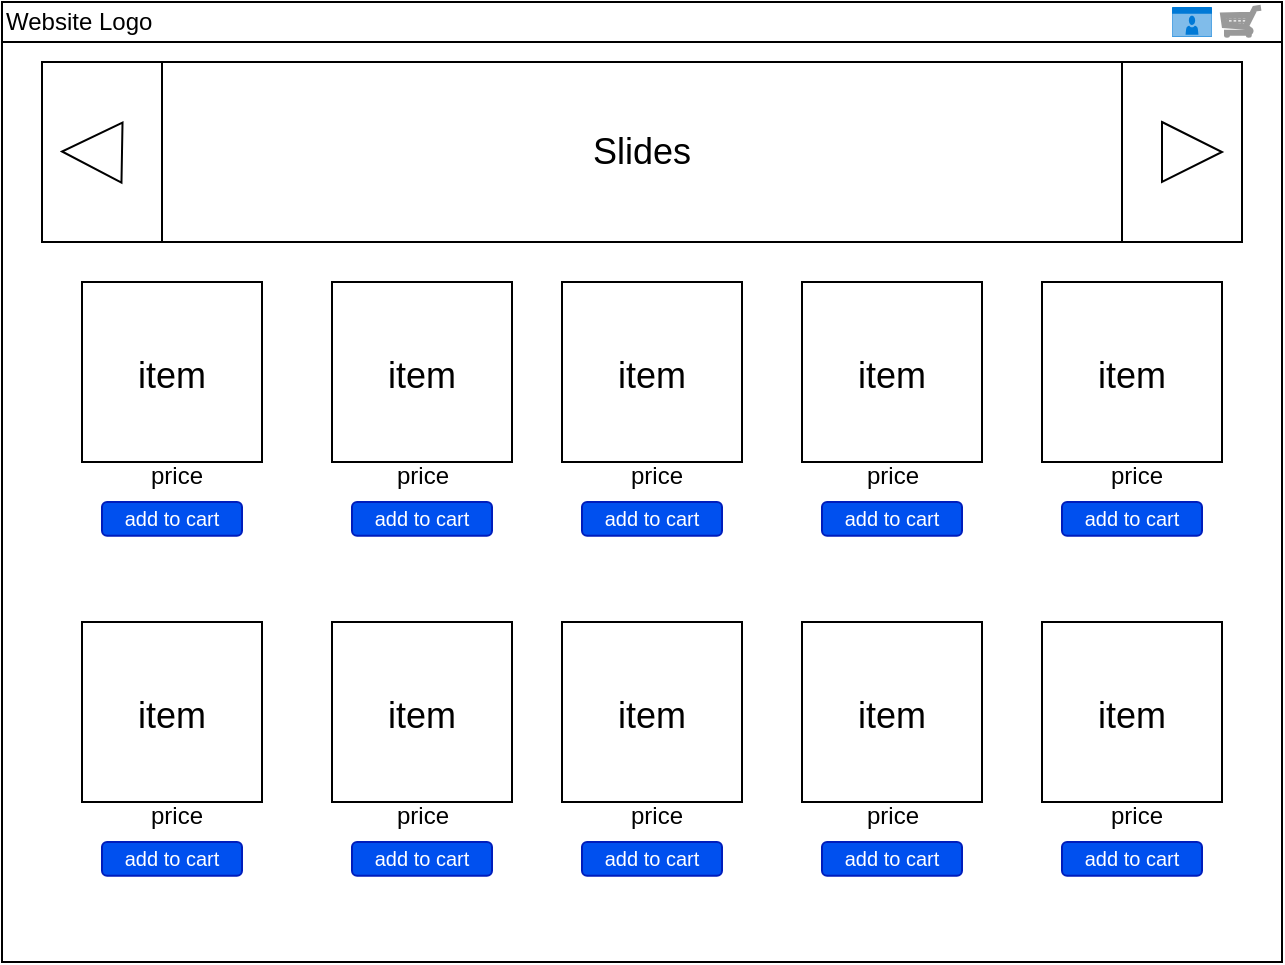 <mxfile>
    <diagram id="aTF_R-xJGKnUifK7_rEX" name="Page-1">
        <mxGraphModel dx="708" dy="611" grid="1" gridSize="10" guides="1" tooltips="1" connect="1" arrows="1" fold="1" page="1" pageScale="1" pageWidth="850" pageHeight="1100" math="0" shadow="0">
            <root>
                <mxCell id="0"/>
                <mxCell id="1" parent="0"/>
                <mxCell id="2" value="" style="rounded=0;whiteSpace=wrap;html=1;" parent="1" vertex="1">
                    <mxGeometry x="170" y="140" width="640" height="480" as="geometry"/>
                </mxCell>
                <mxCell id="3" value="Website Logo &lt;span style=&quot;white-space: pre;&quot;&gt;&#9;&lt;/span&gt;&lt;span style=&quot;white-space: pre;&quot;&gt;&#9;&lt;/span&gt;&lt;span style=&quot;white-space: pre;&quot;&gt;&#9;&lt;/span&gt;&lt;span style=&quot;white-space: pre;&quot;&gt;&#9;&lt;/span&gt;&lt;span style=&quot;white-space: pre;&quot;&gt;&#9;&lt;/span&gt;&lt;span style=&quot;white-space: pre;&quot;&gt;&#9;&lt;/span&gt;&lt;span style=&quot;white-space: pre;&quot;&gt;&#9;&lt;/span&gt;&lt;span style=&quot;white-space: pre;&quot;&gt;&#9;&lt;/span&gt;&lt;span style=&quot;white-space: pre;&quot;&gt;&#9;&lt;/span&gt;&lt;span style=&quot;white-space: pre;&quot;&gt;&#9;&lt;/span&gt;&lt;span style=&quot;white-space: pre;&quot;&gt;&#9;&lt;/span&gt;&lt;span style=&quot;white-space: pre;&quot;&gt;&#9;&lt;/span&gt;&lt;span style=&quot;white-space: pre;&quot;&gt;&#9;&lt;/span&gt;&lt;span style=&quot;white-space: pre;&quot;&gt;&#9;&lt;/span&gt;&amp;nbsp; &amp;nbsp; &amp;nbsp; &amp;nbsp; &lt;span style=&quot;white-space: pre;&quot;&gt;&#9;&lt;/span&gt;&amp;nbsp; &amp;nbsp;&lt;span style=&quot;white-space: pre;&quot;&gt;&#9;&lt;/span&gt;&lt;span style=&quot;white-space: pre;&quot;&gt;&#9;&lt;/span&gt;&lt;span style=&quot;white-space: pre;&quot;&gt;&#9;&lt;/span&gt;&lt;span style=&quot;white-space: pre;&quot;&gt;&#9;&lt;/span&gt;" style="rounded=0;whiteSpace=wrap;html=1;align=left;" parent="1" vertex="1">
                    <mxGeometry x="170" y="140" width="640" height="20" as="geometry"/>
                </mxCell>
                <mxCell id="5" value="" style="whiteSpace=wrap;html=1;aspect=fixed;fontSize=24;" parent="1" vertex="1">
                    <mxGeometry x="210" y="280" width="90" height="90" as="geometry"/>
                </mxCell>
                <mxCell id="10" value="" style="whiteSpace=wrap;html=1;aspect=fixed;fontSize=24;" parent="1" vertex="1">
                    <mxGeometry x="335" y="280" width="90" height="90" as="geometry"/>
                </mxCell>
                <mxCell id="14" value="&lt;font style=&quot;font-size: 18px;&quot;&gt;item&lt;/font&gt;" style="text;html=1;strokeColor=none;fillColor=none;align=center;verticalAlign=middle;whiteSpace=wrap;rounded=0;fontSize=24;" parent="1" vertex="1">
                    <mxGeometry x="225" y="310" width="60" height="30" as="geometry"/>
                </mxCell>
                <mxCell id="15" value="&lt;font style=&quot;font-size: 18px;&quot;&gt;item&lt;/font&gt;" style="text;html=1;strokeColor=none;fillColor=none;align=center;verticalAlign=middle;whiteSpace=wrap;rounded=0;fontSize=24;" parent="1" vertex="1">
                    <mxGeometry x="350" y="310" width="60" height="30" as="geometry"/>
                </mxCell>
                <mxCell id="27" value="" style="shape=process;whiteSpace=wrap;html=1;backgroundOutline=1;fontSize=18;align=left;" parent="1" vertex="1">
                    <mxGeometry x="190" y="170" width="600" height="90" as="geometry"/>
                </mxCell>
                <mxCell id="29" value="" style="triangle;whiteSpace=wrap;html=1;fontSize=18;rotation=-179;" parent="1" vertex="1">
                    <mxGeometry x="200.0" y="200" width="30" height="30" as="geometry"/>
                </mxCell>
                <mxCell id="30" value="" style="triangle;whiteSpace=wrap;html=1;fontSize=18;rotation=0;" parent="1" vertex="1">
                    <mxGeometry x="750" y="200" width="30" height="30" as="geometry"/>
                </mxCell>
                <mxCell id="31" value="Slides" style="text;html=1;strokeColor=none;fillColor=none;align=center;verticalAlign=middle;whiteSpace=wrap;rounded=0;fontSize=18;" parent="1" vertex="1">
                    <mxGeometry x="460" y="200" width="60" height="30" as="geometry"/>
                </mxCell>
                <mxCell id="54" value="add to cart" style="rounded=1;html=1;shadow=0;dashed=0;whiteSpace=wrap;fontSize=10;fillColor=#0050ef;align=center;strokeColor=#001DBC;fontColor=#ffffff;" parent="1" vertex="1">
                    <mxGeometry x="220" y="390" width="70" height="16.88" as="geometry"/>
                </mxCell>
                <mxCell id="55" value="&lt;font style=&quot;font-size: 12px;&quot;&gt;price&lt;/font&gt;" style="text;html=1;strokeColor=none;fillColor=none;align=center;verticalAlign=middle;whiteSpace=wrap;rounded=0;fontSize=18;" parent="1" vertex="1">
                    <mxGeometry x="230" y="370" width="55" height="10" as="geometry"/>
                </mxCell>
                <mxCell id="56" value="add to cart" style="rounded=1;html=1;shadow=0;dashed=0;whiteSpace=wrap;fontSize=10;fillColor=#0050ef;align=center;strokeColor=#001DBC;fontColor=#ffffff;" parent="1" vertex="1">
                    <mxGeometry x="345" y="390" width="70" height="16.88" as="geometry"/>
                </mxCell>
                <mxCell id="57" value="&lt;font style=&quot;font-size: 12px;&quot;&gt;price&lt;/font&gt;" style="text;html=1;strokeColor=none;fillColor=none;align=center;verticalAlign=middle;whiteSpace=wrap;rounded=0;fontSize=18;" parent="1" vertex="1">
                    <mxGeometry x="352.5" y="370" width="55" height="10" as="geometry"/>
                </mxCell>
                <mxCell id="58" value="" style="whiteSpace=wrap;html=1;aspect=fixed;fontSize=24;" parent="1" vertex="1">
                    <mxGeometry x="450" y="280" width="90" height="90" as="geometry"/>
                </mxCell>
                <mxCell id="59" value="" style="whiteSpace=wrap;html=1;aspect=fixed;fontSize=24;" parent="1" vertex="1">
                    <mxGeometry x="570" y="280" width="90" height="90" as="geometry"/>
                </mxCell>
                <mxCell id="60" value="&lt;font style=&quot;font-size: 18px;&quot;&gt;item&lt;/font&gt;" style="text;html=1;strokeColor=none;fillColor=none;align=center;verticalAlign=middle;whiteSpace=wrap;rounded=0;fontSize=24;" parent="1" vertex="1">
                    <mxGeometry x="465" y="310" width="60" height="30" as="geometry"/>
                </mxCell>
                <mxCell id="61" value="&lt;font style=&quot;font-size: 18px;&quot;&gt;item&lt;/font&gt;" style="text;html=1;strokeColor=none;fillColor=none;align=center;verticalAlign=middle;whiteSpace=wrap;rounded=0;fontSize=24;" parent="1" vertex="1">
                    <mxGeometry x="585" y="310" width="60" height="30" as="geometry"/>
                </mxCell>
                <mxCell id="62" value="add to cart" style="rounded=1;html=1;shadow=0;dashed=0;whiteSpace=wrap;fontSize=10;fillColor=#0050ef;align=center;strokeColor=#001DBC;fontColor=#ffffff;" parent="1" vertex="1">
                    <mxGeometry x="460" y="390" width="70" height="16.88" as="geometry"/>
                </mxCell>
                <mxCell id="63" value="&lt;font style=&quot;font-size: 12px;&quot;&gt;price&lt;/font&gt;" style="text;html=1;strokeColor=none;fillColor=none;align=center;verticalAlign=middle;whiteSpace=wrap;rounded=0;fontSize=18;" parent="1" vertex="1">
                    <mxGeometry x="470" y="370" width="55" height="10" as="geometry"/>
                </mxCell>
                <mxCell id="64" value="add to cart" style="rounded=1;html=1;shadow=0;dashed=0;whiteSpace=wrap;fontSize=10;fillColor=#0050ef;align=center;strokeColor=#001DBC;fontColor=#ffffff;" parent="1" vertex="1">
                    <mxGeometry x="580" y="390" width="70" height="16.88" as="geometry"/>
                </mxCell>
                <mxCell id="65" value="&lt;font style=&quot;font-size: 12px;&quot;&gt;price&lt;/font&gt;" style="text;html=1;strokeColor=none;fillColor=none;align=center;verticalAlign=middle;whiteSpace=wrap;rounded=0;fontSize=18;" parent="1" vertex="1">
                    <mxGeometry x="587.5" y="370" width="55" height="10" as="geometry"/>
                </mxCell>
                <mxCell id="66" value="" style="whiteSpace=wrap;html=1;aspect=fixed;fontSize=24;" parent="1" vertex="1">
                    <mxGeometry x="690" y="280" width="90" height="90" as="geometry"/>
                </mxCell>
                <mxCell id="68" value="&lt;font style=&quot;font-size: 18px;&quot;&gt;item&lt;/font&gt;" style="text;html=1;strokeColor=none;fillColor=none;align=center;verticalAlign=middle;whiteSpace=wrap;rounded=0;fontSize=24;" parent="1" vertex="1">
                    <mxGeometry x="705" y="310" width="60" height="30" as="geometry"/>
                </mxCell>
                <mxCell id="70" value="add to cart" style="rounded=1;html=1;shadow=0;dashed=0;whiteSpace=wrap;fontSize=10;fillColor=#0050ef;align=center;strokeColor=#001DBC;fontColor=#ffffff;" parent="1" vertex="1">
                    <mxGeometry x="700" y="390" width="70" height="16.88" as="geometry"/>
                </mxCell>
                <mxCell id="71" value="&lt;font style=&quot;font-size: 12px;&quot;&gt;price&lt;/font&gt;" style="text;html=1;strokeColor=none;fillColor=none;align=center;verticalAlign=middle;whiteSpace=wrap;rounded=0;fontSize=18;" parent="1" vertex="1">
                    <mxGeometry x="710" y="370" width="55" height="10" as="geometry"/>
                </mxCell>
                <mxCell id="74" value="" style="whiteSpace=wrap;html=1;aspect=fixed;fontSize=24;" parent="1" vertex="1">
                    <mxGeometry x="210" y="450" width="90" height="90" as="geometry"/>
                </mxCell>
                <mxCell id="75" value="" style="whiteSpace=wrap;html=1;aspect=fixed;fontSize=24;" parent="1" vertex="1">
                    <mxGeometry x="335" y="450" width="90" height="90" as="geometry"/>
                </mxCell>
                <mxCell id="76" value="&lt;font style=&quot;font-size: 18px;&quot;&gt;item&lt;/font&gt;" style="text;html=1;strokeColor=none;fillColor=none;align=center;verticalAlign=middle;whiteSpace=wrap;rounded=0;fontSize=24;" parent="1" vertex="1">
                    <mxGeometry x="225" y="480" width="60" height="30" as="geometry"/>
                </mxCell>
                <mxCell id="77" value="&lt;font style=&quot;font-size: 18px;&quot;&gt;item&lt;/font&gt;" style="text;html=1;strokeColor=none;fillColor=none;align=center;verticalAlign=middle;whiteSpace=wrap;rounded=0;fontSize=24;" parent="1" vertex="1">
                    <mxGeometry x="350" y="480" width="60" height="30" as="geometry"/>
                </mxCell>
                <mxCell id="78" value="add to cart" style="rounded=1;html=1;shadow=0;dashed=0;whiteSpace=wrap;fontSize=10;fillColor=#0050ef;align=center;strokeColor=#001DBC;fontColor=#ffffff;" parent="1" vertex="1">
                    <mxGeometry x="220" y="560" width="70" height="16.88" as="geometry"/>
                </mxCell>
                <mxCell id="79" value="&lt;font style=&quot;font-size: 12px;&quot;&gt;price&lt;/font&gt;" style="text;html=1;strokeColor=none;fillColor=none;align=center;verticalAlign=middle;whiteSpace=wrap;rounded=0;fontSize=18;" parent="1" vertex="1">
                    <mxGeometry x="230" y="540" width="55" height="10" as="geometry"/>
                </mxCell>
                <mxCell id="80" value="add to cart" style="rounded=1;html=1;shadow=0;dashed=0;whiteSpace=wrap;fontSize=10;fillColor=#0050ef;align=center;strokeColor=#001DBC;fontColor=#ffffff;" parent="1" vertex="1">
                    <mxGeometry x="345" y="560" width="70" height="16.88" as="geometry"/>
                </mxCell>
                <mxCell id="81" value="&lt;font style=&quot;font-size: 12px;&quot;&gt;price&lt;/font&gt;" style="text;html=1;strokeColor=none;fillColor=none;align=center;verticalAlign=middle;whiteSpace=wrap;rounded=0;fontSize=18;" parent="1" vertex="1">
                    <mxGeometry x="352.5" y="540" width="55" height="10" as="geometry"/>
                </mxCell>
                <mxCell id="82" value="" style="whiteSpace=wrap;html=1;aspect=fixed;fontSize=24;" parent="1" vertex="1">
                    <mxGeometry x="450" y="450" width="90" height="90" as="geometry"/>
                </mxCell>
                <mxCell id="83" value="" style="whiteSpace=wrap;html=1;aspect=fixed;fontSize=24;" parent="1" vertex="1">
                    <mxGeometry x="570" y="450" width="90" height="90" as="geometry"/>
                </mxCell>
                <mxCell id="84" value="&lt;font style=&quot;font-size: 18px;&quot;&gt;item&lt;/font&gt;" style="text;html=1;strokeColor=none;fillColor=none;align=center;verticalAlign=middle;whiteSpace=wrap;rounded=0;fontSize=24;" parent="1" vertex="1">
                    <mxGeometry x="465" y="480" width="60" height="30" as="geometry"/>
                </mxCell>
                <mxCell id="85" value="&lt;font style=&quot;font-size: 18px;&quot;&gt;item&lt;/font&gt;" style="text;html=1;strokeColor=none;fillColor=none;align=center;verticalAlign=middle;whiteSpace=wrap;rounded=0;fontSize=24;" parent="1" vertex="1">
                    <mxGeometry x="585" y="480" width="60" height="30" as="geometry"/>
                </mxCell>
                <mxCell id="86" value="add to cart" style="rounded=1;html=1;shadow=0;dashed=0;whiteSpace=wrap;fontSize=10;fillColor=#0050ef;align=center;strokeColor=#001DBC;fontColor=#ffffff;" parent="1" vertex="1">
                    <mxGeometry x="460" y="560" width="70" height="16.88" as="geometry"/>
                </mxCell>
                <mxCell id="87" value="&lt;font style=&quot;font-size: 12px;&quot;&gt;price&lt;/font&gt;" style="text;html=1;strokeColor=none;fillColor=none;align=center;verticalAlign=middle;whiteSpace=wrap;rounded=0;fontSize=18;" parent="1" vertex="1">
                    <mxGeometry x="470" y="540" width="55" height="10" as="geometry"/>
                </mxCell>
                <mxCell id="88" value="add to cart" style="rounded=1;html=1;shadow=0;dashed=0;whiteSpace=wrap;fontSize=10;fillColor=#0050ef;align=center;strokeColor=#001DBC;fontColor=#ffffff;" parent="1" vertex="1">
                    <mxGeometry x="580" y="560" width="70" height="16.88" as="geometry"/>
                </mxCell>
                <mxCell id="89" value="&lt;font style=&quot;font-size: 12px;&quot;&gt;price&lt;/font&gt;" style="text;html=1;strokeColor=none;fillColor=none;align=center;verticalAlign=middle;whiteSpace=wrap;rounded=0;fontSize=18;" parent="1" vertex="1">
                    <mxGeometry x="587.5" y="540" width="55" height="10" as="geometry"/>
                </mxCell>
                <mxCell id="90" value="" style="whiteSpace=wrap;html=1;aspect=fixed;fontSize=24;" parent="1" vertex="1">
                    <mxGeometry x="690" y="450" width="90" height="90" as="geometry"/>
                </mxCell>
                <mxCell id="91" value="&lt;font style=&quot;font-size: 18px;&quot;&gt;item&lt;/font&gt;" style="text;html=1;strokeColor=none;fillColor=none;align=center;verticalAlign=middle;whiteSpace=wrap;rounded=0;fontSize=24;" parent="1" vertex="1">
                    <mxGeometry x="705" y="480" width="60" height="30" as="geometry"/>
                </mxCell>
                <mxCell id="92" value="add to cart" style="rounded=1;html=1;shadow=0;dashed=0;whiteSpace=wrap;fontSize=10;fillColor=#0050ef;align=center;strokeColor=#001DBC;fontColor=#ffffff;" parent="1" vertex="1">
                    <mxGeometry x="700" y="560" width="70" height="16.88" as="geometry"/>
                </mxCell>
                <mxCell id="93" value="&lt;font style=&quot;font-size: 12px;&quot;&gt;price&lt;/font&gt;" style="text;html=1;strokeColor=none;fillColor=none;align=center;verticalAlign=middle;whiteSpace=wrap;rounded=0;fontSize=18;" parent="1" vertex="1">
                    <mxGeometry x="710" y="540" width="55" height="10" as="geometry"/>
                </mxCell>
                <mxCell id="94" value="" style="verticalLabelPosition=bottom;shadow=0;dashed=0;align=center;html=1;verticalAlign=top;strokeWidth=1;shape=mxgraph.mockup.misc.shoppingCart;strokeColor=#999999;fontSize=12;" parent="1" vertex="1">
                    <mxGeometry x="780" y="142.5" width="20" height="15" as="geometry"/>
                </mxCell>
                <mxCell id="95" value="" style="html=1;strokeColor=none;fillColor=#0079D6;labelPosition=center;verticalLabelPosition=middle;verticalAlign=top;align=center;fontSize=12;outlineConnect=0;spacingTop=-6;fontColor=#FFFFFF;sketch=0;shape=mxgraph.sitemap.profile;" parent="1" vertex="1">
                    <mxGeometry x="755" y="142.5" width="20" height="15" as="geometry"/>
                </mxCell>
            </root>
        </mxGraphModel>
    </diagram>
</mxfile>